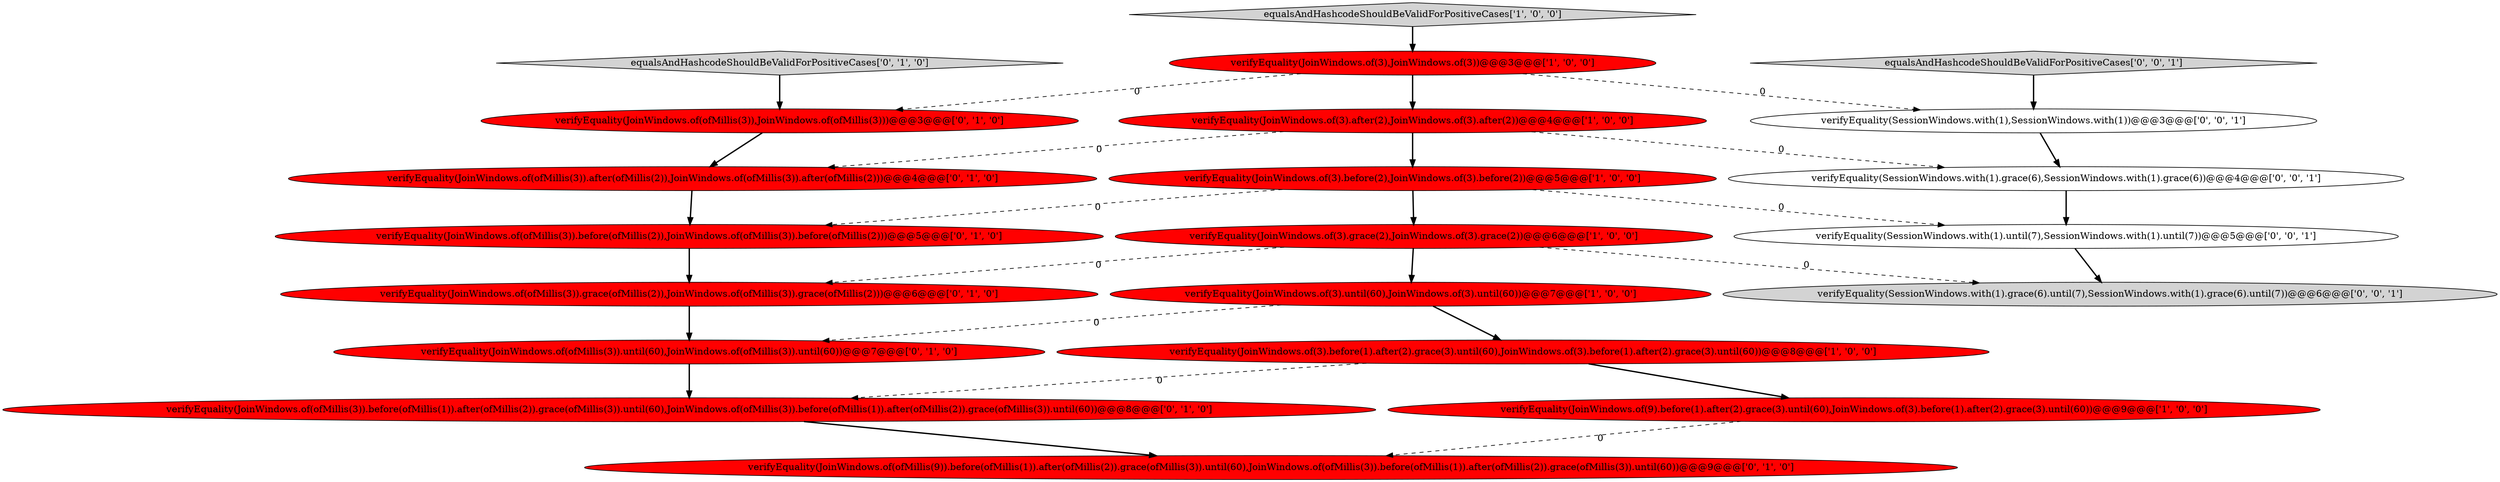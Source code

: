 digraph {
2 [style = filled, label = "verifyEquality(JoinWindows.of(3).after(2),JoinWindows.of(3).after(2))@@@4@@@['1', '0', '0']", fillcolor = red, shape = ellipse image = "AAA1AAABBB1BBB"];
8 [style = filled, label = "equalsAndHashcodeShouldBeValidForPositiveCases['0', '1', '0']", fillcolor = lightgray, shape = diamond image = "AAA0AAABBB2BBB"];
19 [style = filled, label = "equalsAndHashcodeShouldBeValidForPositiveCases['0', '0', '1']", fillcolor = lightgray, shape = diamond image = "AAA0AAABBB3BBB"];
12 [style = filled, label = "verifyEquality(JoinWindows.of(ofMillis(3)).until(60),JoinWindows.of(ofMillis(3)).until(60))@@@7@@@['0', '1', '0']", fillcolor = red, shape = ellipse image = "AAA1AAABBB2BBB"];
13 [style = filled, label = "verifyEquality(JoinWindows.of(ofMillis(3)).before(ofMillis(2)),JoinWindows.of(ofMillis(3)).before(ofMillis(2)))@@@5@@@['0', '1', '0']", fillcolor = red, shape = ellipse image = "AAA1AAABBB2BBB"];
4 [style = filled, label = "equalsAndHashcodeShouldBeValidForPositiveCases['1', '0', '0']", fillcolor = lightgray, shape = diamond image = "AAA0AAABBB1BBB"];
1 [style = filled, label = "verifyEquality(JoinWindows.of(3).grace(2),JoinWindows.of(3).grace(2))@@@6@@@['1', '0', '0']", fillcolor = red, shape = ellipse image = "AAA1AAABBB1BBB"];
16 [style = filled, label = "verifyEquality(SessionWindows.with(1).until(7),SessionWindows.with(1).until(7))@@@5@@@['0', '0', '1']", fillcolor = white, shape = ellipse image = "AAA0AAABBB3BBB"];
15 [style = filled, label = "verifyEquality(JoinWindows.of(ofMillis(3)).grace(ofMillis(2)),JoinWindows.of(ofMillis(3)).grace(ofMillis(2)))@@@6@@@['0', '1', '0']", fillcolor = red, shape = ellipse image = "AAA1AAABBB2BBB"];
7 [style = filled, label = "verifyEquality(JoinWindows.of(3).until(60),JoinWindows.of(3).until(60))@@@7@@@['1', '0', '0']", fillcolor = red, shape = ellipse image = "AAA1AAABBB1BBB"];
14 [style = filled, label = "verifyEquality(JoinWindows.of(ofMillis(3)).after(ofMillis(2)),JoinWindows.of(ofMillis(3)).after(ofMillis(2)))@@@4@@@['0', '1', '0']", fillcolor = red, shape = ellipse image = "AAA1AAABBB2BBB"];
17 [style = filled, label = "verifyEquality(SessionWindows.with(1).grace(6),SessionWindows.with(1).grace(6))@@@4@@@['0', '0', '1']", fillcolor = white, shape = ellipse image = "AAA0AAABBB3BBB"];
20 [style = filled, label = "verifyEquality(SessionWindows.with(1).grace(6).until(7),SessionWindows.with(1).grace(6).until(7))@@@6@@@['0', '0', '1']", fillcolor = lightgray, shape = ellipse image = "AAA0AAABBB3BBB"];
5 [style = filled, label = "verifyEquality(JoinWindows.of(3).before(2),JoinWindows.of(3).before(2))@@@5@@@['1', '0', '0']", fillcolor = red, shape = ellipse image = "AAA1AAABBB1BBB"];
9 [style = filled, label = "verifyEquality(JoinWindows.of(ofMillis(3)),JoinWindows.of(ofMillis(3)))@@@3@@@['0', '1', '0']", fillcolor = red, shape = ellipse image = "AAA1AAABBB2BBB"];
18 [style = filled, label = "verifyEquality(SessionWindows.with(1),SessionWindows.with(1))@@@3@@@['0', '0', '1']", fillcolor = white, shape = ellipse image = "AAA0AAABBB3BBB"];
11 [style = filled, label = "verifyEquality(JoinWindows.of(ofMillis(9)).before(ofMillis(1)).after(ofMillis(2)).grace(ofMillis(3)).until(60),JoinWindows.of(ofMillis(3)).before(ofMillis(1)).after(ofMillis(2)).grace(ofMillis(3)).until(60))@@@9@@@['0', '1', '0']", fillcolor = red, shape = ellipse image = "AAA1AAABBB2BBB"];
0 [style = filled, label = "verifyEquality(JoinWindows.of(9).before(1).after(2).grace(3).until(60),JoinWindows.of(3).before(1).after(2).grace(3).until(60))@@@9@@@['1', '0', '0']", fillcolor = red, shape = ellipse image = "AAA1AAABBB1BBB"];
10 [style = filled, label = "verifyEquality(JoinWindows.of(ofMillis(3)).before(ofMillis(1)).after(ofMillis(2)).grace(ofMillis(3)).until(60),JoinWindows.of(ofMillis(3)).before(ofMillis(1)).after(ofMillis(2)).grace(ofMillis(3)).until(60))@@@8@@@['0', '1', '0']", fillcolor = red, shape = ellipse image = "AAA1AAABBB2BBB"];
6 [style = filled, label = "verifyEquality(JoinWindows.of(3).before(1).after(2).grace(3).until(60),JoinWindows.of(3).before(1).after(2).grace(3).until(60))@@@8@@@['1', '0', '0']", fillcolor = red, shape = ellipse image = "AAA1AAABBB1BBB"];
3 [style = filled, label = "verifyEquality(JoinWindows.of(3),JoinWindows.of(3))@@@3@@@['1', '0', '0']", fillcolor = red, shape = ellipse image = "AAA1AAABBB1BBB"];
5->13 [style = dashed, label="0"];
4->3 [style = bold, label=""];
19->18 [style = bold, label=""];
1->15 [style = dashed, label="0"];
3->18 [style = dashed, label="0"];
18->17 [style = bold, label=""];
0->11 [style = dashed, label="0"];
6->0 [style = bold, label=""];
2->17 [style = dashed, label="0"];
1->7 [style = bold, label=""];
6->10 [style = dashed, label="0"];
1->20 [style = dashed, label="0"];
5->16 [style = dashed, label="0"];
5->1 [style = bold, label=""];
12->10 [style = bold, label=""];
2->14 [style = dashed, label="0"];
3->2 [style = bold, label=""];
3->9 [style = dashed, label="0"];
7->6 [style = bold, label=""];
8->9 [style = bold, label=""];
9->14 [style = bold, label=""];
7->12 [style = dashed, label="0"];
15->12 [style = bold, label=""];
13->15 [style = bold, label=""];
14->13 [style = bold, label=""];
16->20 [style = bold, label=""];
17->16 [style = bold, label=""];
2->5 [style = bold, label=""];
10->11 [style = bold, label=""];
}

